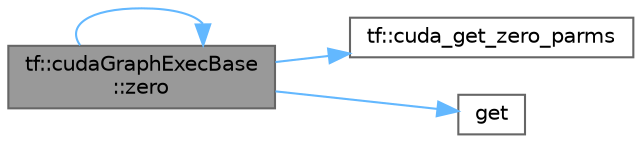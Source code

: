 digraph "tf::cudaGraphExecBase::zero"
{
 // LATEX_PDF_SIZE
  bgcolor="transparent";
  edge [fontname=Helvetica,fontsize=10,labelfontname=Helvetica,labelfontsize=10];
  node [fontname=Helvetica,fontsize=10,shape=box,height=0.2,width=0.4];
  rankdir="LR";
  Node1 [id="Node000001",label="tf::cudaGraphExecBase\l::zero",height=0.2,width=0.4,color="gray40", fillcolor="grey60", style="filled", fontcolor="black",tooltip="updates parameters of a memset task to a zero task"];
  Node1 -> Node2 [id="edge1_Node000001_Node000002",color="steelblue1",style="solid",tooltip=" "];
  Node2 [id="Node000002",label="tf::cuda_get_zero_parms",height=0.2,width=0.4,color="grey40", fillcolor="white", style="filled",URL="$namespacetf.html#a2e7a47a53034abe3218bcc583b0e9a56",tooltip="gets the memset node parameter of a zero task (typed)"];
  Node1 -> Node3 [id="edge2_Node000001_Node000003",color="steelblue1",style="solid",tooltip=" "];
  Node3 [id="Node000003",label="get",height=0.2,width=0.4,color="grey40", fillcolor="white", style="filled",URL="$stdlist__overload_8cpp.html#a120a90058439faee14791b33f94c0693",tooltip=" "];
  Node1 -> Node1 [id="edge3_Node000001_Node000001",color="steelblue1",style="solid",tooltip=" "];
}

